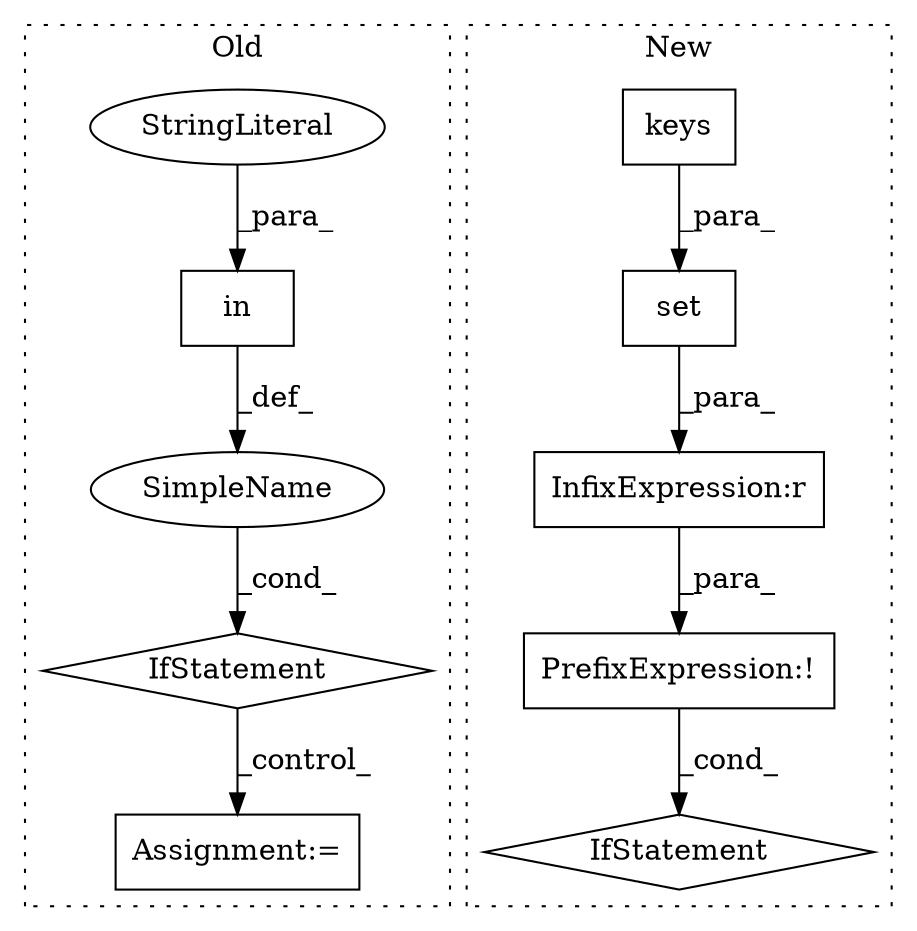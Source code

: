 digraph G {
subgraph cluster0 {
1 [label="in" a="105" s="6557" l="29" shape="box"];
3 [label="IfStatement" a="25" s="6547,6586" l="10,2" shape="diamond"];
4 [label="Assignment:=" a="7" s="6614" l="1" shape="box"];
5 [label="SimpleName" a="42" s="" l="" shape="ellipse"];
6 [label="StringLiteral" a="45" s="6557" l="18" shape="ellipse"];
label = "Old";
style="dotted";
}
subgraph cluster1 {
2 [label="keys" a="32" s="6606" l="6" shape="box"];
7 [label="IfStatement" a="25" s="6592,6630" l="4,2" shape="diamond"];
8 [label="PrefixExpression:!" a="38" s="6596" l="1" shape="box"];
9 [label="set" a="32" s="6598,6612" l="4,1" shape="box"];
10 [label="InfixExpression:r" a="27" s="6613" l="4" shape="box"];
label = "New";
style="dotted";
}
1 -> 5 [label="_def_"];
2 -> 9 [label="_para_"];
3 -> 4 [label="_control_"];
5 -> 3 [label="_cond_"];
6 -> 1 [label="_para_"];
8 -> 7 [label="_cond_"];
9 -> 10 [label="_para_"];
10 -> 8 [label="_para_"];
}